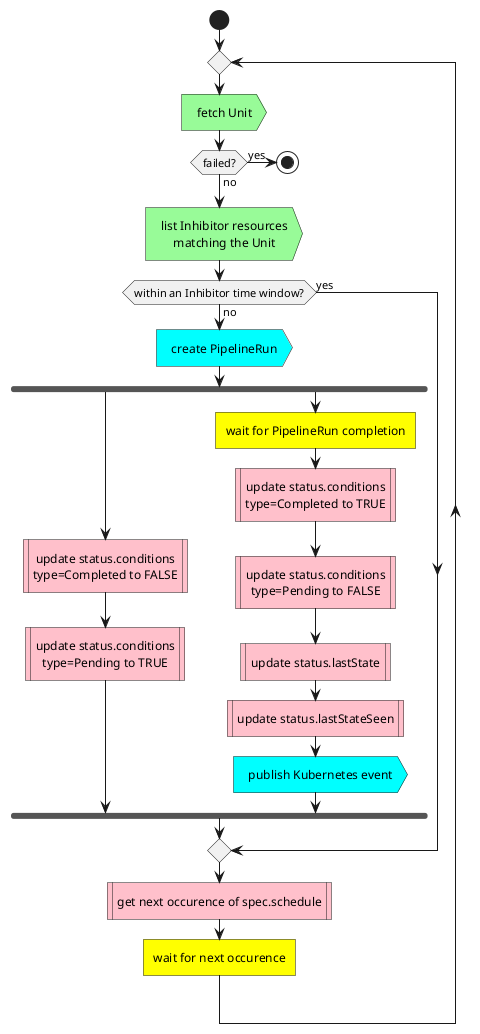 @startuml ../../static/img/docs/workflows/unit-scheduling
skinparam defaultTextAlignment center

start

repeat
  #palegreen:fetch Unit>

  if (failed?) then (yes)
    stop
  else (no)
  endif

  #palegreen:list Inhibitor resources\nmatching the Unit>

  if (within an Inhibitor time window?) then (yes)
  else (no)
    #cyan:create PipelineRun>
    fork
      #pink:update status.conditions\ntype=Completed to FALSE|
      #pink:update status.conditions\ntype=Pending to TRUE|
    fork again
      #yellow:wait for PipelineRun completion]
      #pink:update status.conditions\ntype=Completed to TRUE|
      #pink:update status.conditions\ntype=Pending to FALSE|
      #pink:update status.lastState|
      #pink:update status.lastStateSeen|
      #cyan:publish Kubernetes event>
    end fork
  endif
  #pink:get next occurence of spec.schedule|
  #yellow:wait for next occurence]

@enduml
